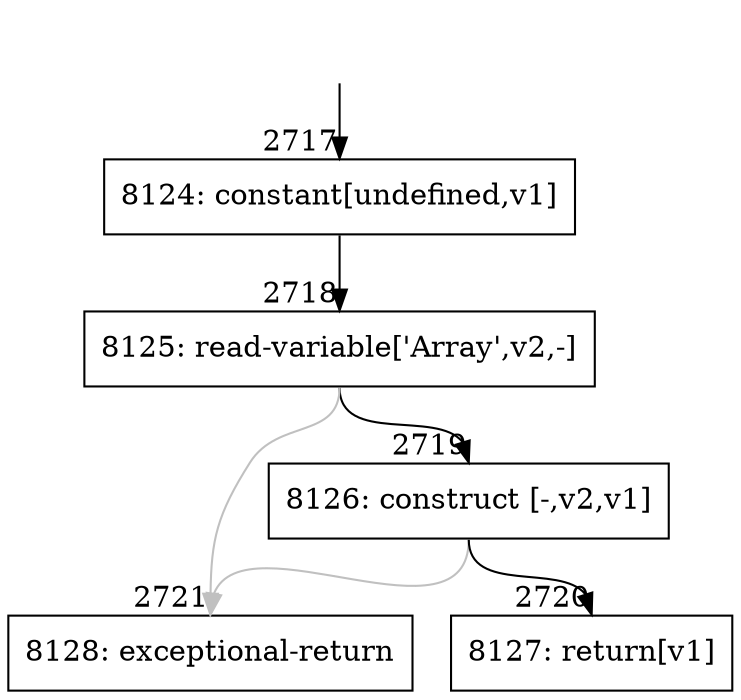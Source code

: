 digraph {
rankdir="TD"
BB_entry294[shape=none,label=""];
BB_entry294 -> BB2717 [tailport=s, headport=n, headlabel="    2717"]
BB2717 [shape=record label="{8124: constant[undefined,v1]}" ] 
BB2717 -> BB2718 [tailport=s, headport=n, headlabel="      2718"]
BB2718 [shape=record label="{8125: read-variable['Array',v2,-]}" ] 
BB2718 -> BB2719 [tailport=s, headport=n, headlabel="      2719"]
BB2718 -> BB2721 [tailport=s, headport=n, color=gray, headlabel="      2721"]
BB2719 [shape=record label="{8126: construct [-,v2,v1]}" ] 
BB2719 -> BB2720 [tailport=s, headport=n, headlabel="      2720"]
BB2719 -> BB2721 [tailport=s, headport=n, color=gray]
BB2720 [shape=record label="{8127: return[v1]}" ] 
BB2721 [shape=record label="{8128: exceptional-return}" ] 
//#$~ 3147
}
